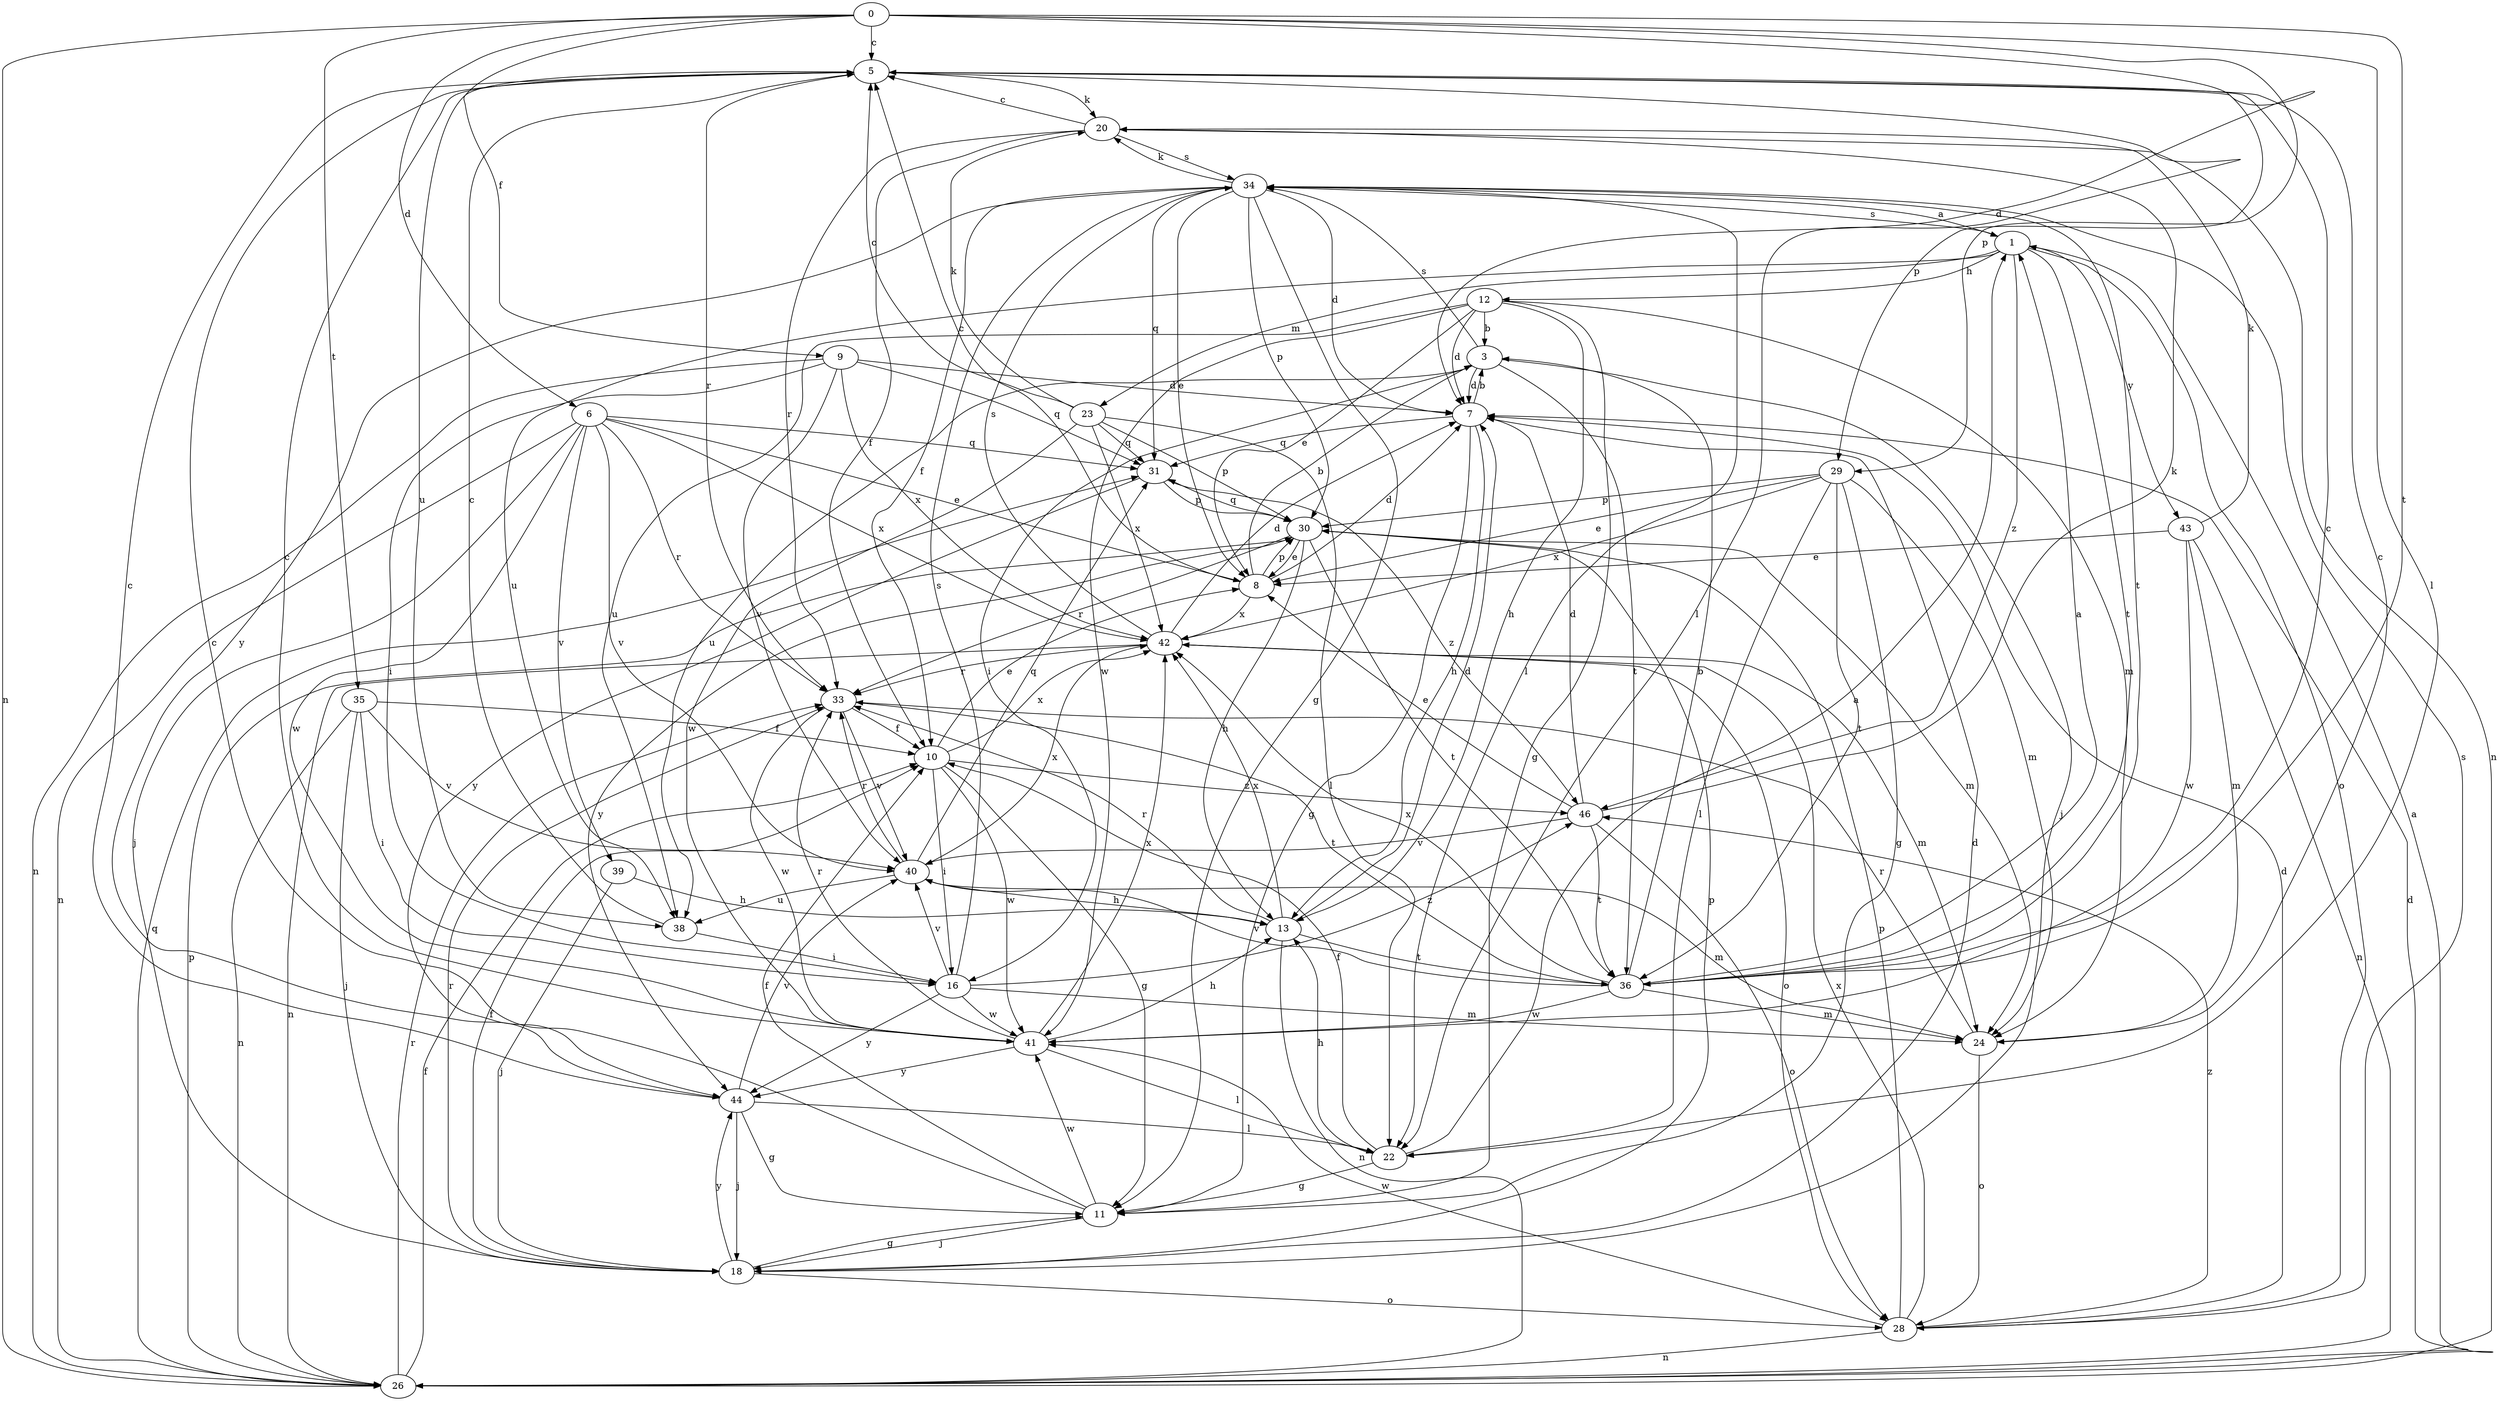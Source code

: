 strict digraph  {
0;
1;
3;
5;
6;
7;
8;
9;
10;
11;
12;
13;
16;
18;
20;
22;
23;
24;
26;
28;
29;
30;
31;
33;
34;
35;
36;
38;
39;
40;
41;
42;
43;
44;
46;
0 -> 5  [label=c];
0 -> 6  [label=d];
0 -> 7  [label=d];
0 -> 9  [label=f];
0 -> 22  [label=l];
0 -> 26  [label=n];
0 -> 29  [label=p];
0 -> 35  [label=t];
0 -> 36  [label=t];
1 -> 12  [label=h];
1 -> 23  [label=m];
1 -> 28  [label=o];
1 -> 34  [label=s];
1 -> 36  [label=t];
1 -> 38  [label=u];
1 -> 43  [label=y];
1 -> 46  [label=z];
3 -> 7  [label=d];
3 -> 16  [label=i];
3 -> 18  [label=j];
3 -> 34  [label=s];
3 -> 36  [label=t];
3 -> 38  [label=u];
5 -> 20  [label=k];
5 -> 22  [label=l];
5 -> 29  [label=p];
5 -> 33  [label=r];
5 -> 38  [label=u];
6 -> 8  [label=e];
6 -> 18  [label=j];
6 -> 26  [label=n];
6 -> 31  [label=q];
6 -> 33  [label=r];
6 -> 39  [label=v];
6 -> 40  [label=v];
6 -> 41  [label=w];
6 -> 42  [label=x];
7 -> 3  [label=b];
7 -> 11  [label=g];
7 -> 13  [label=h];
7 -> 31  [label=q];
8 -> 3  [label=b];
8 -> 5  [label=c];
8 -> 7  [label=d];
8 -> 30  [label=p];
8 -> 42  [label=x];
9 -> 7  [label=d];
9 -> 16  [label=i];
9 -> 26  [label=n];
9 -> 31  [label=q];
9 -> 40  [label=v];
9 -> 42  [label=x];
10 -> 8  [label=e];
10 -> 11  [label=g];
10 -> 16  [label=i];
10 -> 41  [label=w];
10 -> 42  [label=x];
10 -> 46  [label=z];
11 -> 5  [label=c];
11 -> 10  [label=f];
11 -> 18  [label=j];
11 -> 41  [label=w];
12 -> 3  [label=b];
12 -> 7  [label=d];
12 -> 8  [label=e];
12 -> 11  [label=g];
12 -> 13  [label=h];
12 -> 24  [label=m];
12 -> 38  [label=u];
12 -> 41  [label=w];
13 -> 7  [label=d];
13 -> 26  [label=n];
13 -> 33  [label=r];
13 -> 36  [label=t];
13 -> 42  [label=x];
16 -> 24  [label=m];
16 -> 34  [label=s];
16 -> 40  [label=v];
16 -> 41  [label=w];
16 -> 44  [label=y];
16 -> 46  [label=z];
18 -> 7  [label=d];
18 -> 10  [label=f];
18 -> 11  [label=g];
18 -> 28  [label=o];
18 -> 30  [label=p];
18 -> 33  [label=r];
18 -> 44  [label=y];
20 -> 5  [label=c];
20 -> 10  [label=f];
20 -> 26  [label=n];
20 -> 33  [label=r];
20 -> 34  [label=s];
22 -> 1  [label=a];
22 -> 10  [label=f];
22 -> 11  [label=g];
22 -> 13  [label=h];
23 -> 5  [label=c];
23 -> 20  [label=k];
23 -> 22  [label=l];
23 -> 30  [label=p];
23 -> 31  [label=q];
23 -> 41  [label=w];
23 -> 42  [label=x];
24 -> 5  [label=c];
24 -> 28  [label=o];
24 -> 33  [label=r];
26 -> 1  [label=a];
26 -> 7  [label=d];
26 -> 10  [label=f];
26 -> 30  [label=p];
26 -> 31  [label=q];
26 -> 33  [label=r];
28 -> 7  [label=d];
28 -> 26  [label=n];
28 -> 30  [label=p];
28 -> 34  [label=s];
28 -> 41  [label=w];
28 -> 42  [label=x];
28 -> 46  [label=z];
29 -> 8  [label=e];
29 -> 11  [label=g];
29 -> 22  [label=l];
29 -> 24  [label=m];
29 -> 30  [label=p];
29 -> 36  [label=t];
29 -> 42  [label=x];
30 -> 8  [label=e];
30 -> 13  [label=h];
30 -> 24  [label=m];
30 -> 31  [label=q];
30 -> 33  [label=r];
30 -> 36  [label=t];
30 -> 44  [label=y];
31 -> 30  [label=p];
31 -> 44  [label=y];
31 -> 46  [label=z];
33 -> 10  [label=f];
33 -> 36  [label=t];
33 -> 40  [label=v];
33 -> 41  [label=w];
34 -> 1  [label=a];
34 -> 7  [label=d];
34 -> 8  [label=e];
34 -> 10  [label=f];
34 -> 11  [label=g];
34 -> 20  [label=k];
34 -> 22  [label=l];
34 -> 30  [label=p];
34 -> 31  [label=q];
34 -> 36  [label=t];
34 -> 44  [label=y];
35 -> 10  [label=f];
35 -> 16  [label=i];
35 -> 18  [label=j];
35 -> 26  [label=n];
35 -> 40  [label=v];
36 -> 1  [label=a];
36 -> 3  [label=b];
36 -> 5  [label=c];
36 -> 24  [label=m];
36 -> 40  [label=v];
36 -> 41  [label=w];
36 -> 42  [label=x];
38 -> 5  [label=c];
38 -> 16  [label=i];
39 -> 13  [label=h];
39 -> 18  [label=j];
40 -> 13  [label=h];
40 -> 24  [label=m];
40 -> 31  [label=q];
40 -> 33  [label=r];
40 -> 38  [label=u];
40 -> 42  [label=x];
41 -> 5  [label=c];
41 -> 13  [label=h];
41 -> 22  [label=l];
41 -> 33  [label=r];
41 -> 42  [label=x];
41 -> 44  [label=y];
42 -> 7  [label=d];
42 -> 24  [label=m];
42 -> 26  [label=n];
42 -> 28  [label=o];
42 -> 33  [label=r];
42 -> 34  [label=s];
43 -> 8  [label=e];
43 -> 20  [label=k];
43 -> 24  [label=m];
43 -> 26  [label=n];
43 -> 41  [label=w];
44 -> 5  [label=c];
44 -> 11  [label=g];
44 -> 18  [label=j];
44 -> 22  [label=l];
44 -> 40  [label=v];
46 -> 7  [label=d];
46 -> 8  [label=e];
46 -> 20  [label=k];
46 -> 28  [label=o];
46 -> 36  [label=t];
46 -> 40  [label=v];
}
